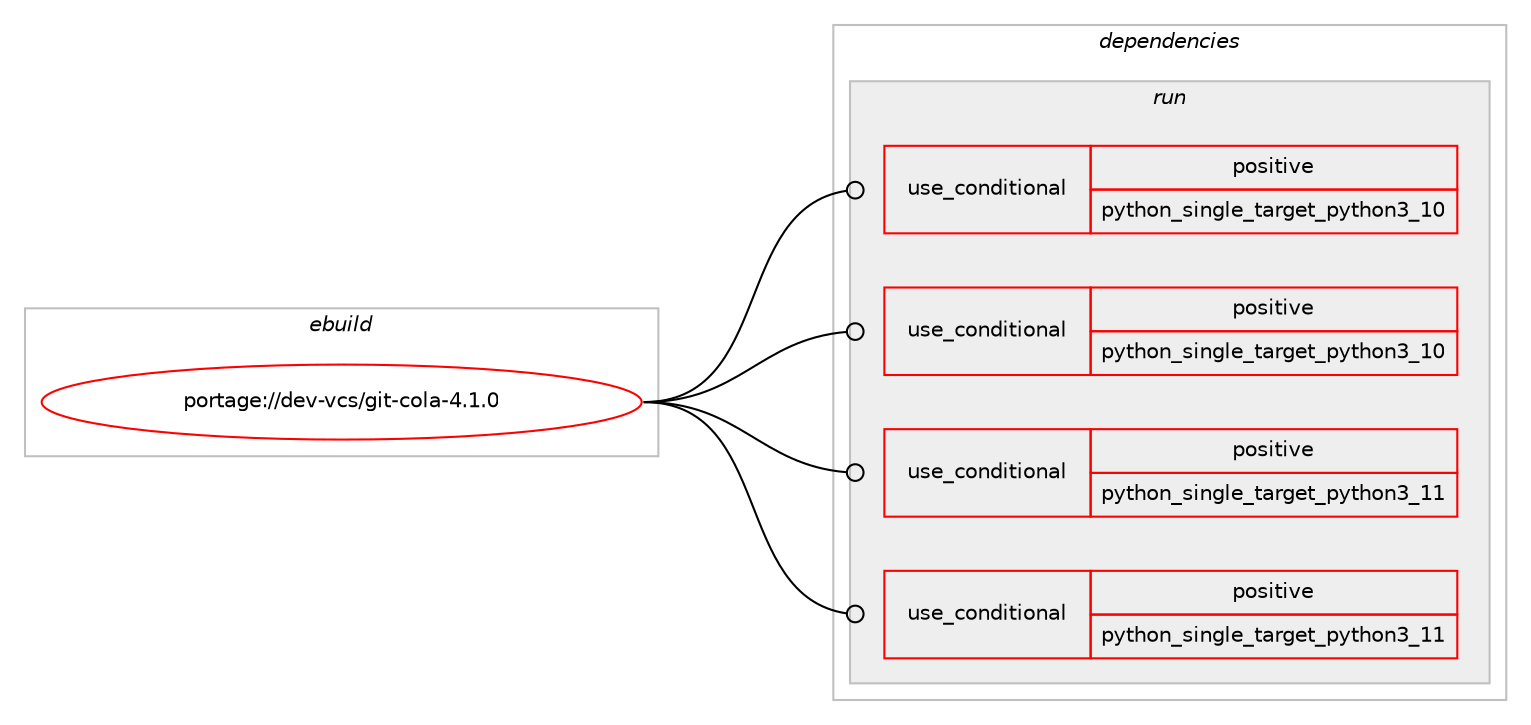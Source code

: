 digraph prolog {

# *************
# Graph options
# *************

newrank=true;
concentrate=true;
compound=true;
graph [rankdir=LR,fontname=Helvetica,fontsize=10,ranksep=1.5];#, ranksep=2.5, nodesep=0.2];
edge  [arrowhead=vee];
node  [fontname=Helvetica,fontsize=10];

# **********
# The ebuild
# **********

subgraph cluster_leftcol {
color=gray;
rank=same;
label=<<i>ebuild</i>>;
id [label="portage://dev-vcs/git-cola-4.1.0", color=red, width=4, href="../dev-vcs/git-cola-4.1.0.svg"];
}

# ****************
# The dependencies
# ****************

subgraph cluster_midcol {
color=gray;
label=<<i>dependencies</i>>;
subgraph cluster_compile {
fillcolor="#eeeeee";
style=filled;
label=<<i>compile</i>>;
}
subgraph cluster_compileandrun {
fillcolor="#eeeeee";
style=filled;
label=<<i>compile and run</i>>;
}
subgraph cluster_run {
fillcolor="#eeeeee";
style=filled;
label=<<i>run</i>>;
subgraph cond61027 {
dependency113289 [label=<<TABLE BORDER="0" CELLBORDER="1" CELLSPACING="0" CELLPADDING="4"><TR><TD ROWSPAN="3" CELLPADDING="10">use_conditional</TD></TR><TR><TD>positive</TD></TR><TR><TD>python_single_target_python3_10</TD></TR></TABLE>>, shape=none, color=red];
# *** BEGIN UNKNOWN DEPENDENCY TYPE (TODO) ***
# dependency113289 -> package_dependency(portage://dev-vcs/git-cola-4.1.0,run,no,dev-lang,python,none,[,,],[slot(3.10)],[])
# *** END UNKNOWN DEPENDENCY TYPE (TODO) ***

}
id:e -> dependency113289:w [weight=20,style="solid",arrowhead="odot"];
subgraph cond61028 {
dependency113290 [label=<<TABLE BORDER="0" CELLBORDER="1" CELLSPACING="0" CELLPADDING="4"><TR><TD ROWSPAN="3" CELLPADDING="10">use_conditional</TD></TR><TR><TD>positive</TD></TR><TR><TD>python_single_target_python3_10</TD></TR></TABLE>>, shape=none, color=red];
# *** BEGIN UNKNOWN DEPENDENCY TYPE (TODO) ***
# dependency113290 -> package_dependency(portage://dev-vcs/git-cola-4.1.0,run,no,dev-python,numpy,none,[,,],[],[use(enable(python_targets_python3_10),negative)])
# *** END UNKNOWN DEPENDENCY TYPE (TODO) ***

# *** BEGIN UNKNOWN DEPENDENCY TYPE (TODO) ***
# dependency113290 -> package_dependency(portage://dev-vcs/git-cola-4.1.0,run,no,dev-python,pygments,none,[,,],[],[use(enable(python_targets_python3_10),negative)])
# *** END UNKNOWN DEPENDENCY TYPE (TODO) ***

# *** BEGIN UNKNOWN DEPENDENCY TYPE (TODO) ***
# dependency113290 -> package_dependency(portage://dev-vcs/git-cola-4.1.0,run,no,dev-python,PyQt5,none,[,,],[],[use(enable(python_targets_python3_10),negative),use(enable(gui),none),use(enable(widgets),none)])
# *** END UNKNOWN DEPENDENCY TYPE (TODO) ***

# *** BEGIN UNKNOWN DEPENDENCY TYPE (TODO) ***
# dependency113290 -> package_dependency(portage://dev-vcs/git-cola-4.1.0,run,no,dev-python,QtPy,none,[,,],[],[use(enable(gui),none),use(enable(network),none),use(enable(python_targets_python3_10),negative)])
# *** END UNKNOWN DEPENDENCY TYPE (TODO) ***

# *** BEGIN UNKNOWN DEPENDENCY TYPE (TODO) ***
# dependency113290 -> package_dependency(portage://dev-vcs/git-cola-4.1.0,run,no,dev-python,send2trash,none,[,,],[],[use(enable(python_targets_python3_10),negative)])
# *** END UNKNOWN DEPENDENCY TYPE (TODO) ***

}
id:e -> dependency113290:w [weight=20,style="solid",arrowhead="odot"];
subgraph cond61029 {
dependency113291 [label=<<TABLE BORDER="0" CELLBORDER="1" CELLSPACING="0" CELLPADDING="4"><TR><TD ROWSPAN="3" CELLPADDING="10">use_conditional</TD></TR><TR><TD>positive</TD></TR><TR><TD>python_single_target_python3_11</TD></TR></TABLE>>, shape=none, color=red];
# *** BEGIN UNKNOWN DEPENDENCY TYPE (TODO) ***
# dependency113291 -> package_dependency(portage://dev-vcs/git-cola-4.1.0,run,no,dev-lang,python,none,[,,],[slot(3.11)],[])
# *** END UNKNOWN DEPENDENCY TYPE (TODO) ***

}
id:e -> dependency113291:w [weight=20,style="solid",arrowhead="odot"];
subgraph cond61030 {
dependency113292 [label=<<TABLE BORDER="0" CELLBORDER="1" CELLSPACING="0" CELLPADDING="4"><TR><TD ROWSPAN="3" CELLPADDING="10">use_conditional</TD></TR><TR><TD>positive</TD></TR><TR><TD>python_single_target_python3_11</TD></TR></TABLE>>, shape=none, color=red];
# *** BEGIN UNKNOWN DEPENDENCY TYPE (TODO) ***
# dependency113292 -> package_dependency(portage://dev-vcs/git-cola-4.1.0,run,no,dev-python,numpy,none,[,,],[],[use(enable(python_targets_python3_11),negative)])
# *** END UNKNOWN DEPENDENCY TYPE (TODO) ***

# *** BEGIN UNKNOWN DEPENDENCY TYPE (TODO) ***
# dependency113292 -> package_dependency(portage://dev-vcs/git-cola-4.1.0,run,no,dev-python,pygments,none,[,,],[],[use(enable(python_targets_python3_11),negative)])
# *** END UNKNOWN DEPENDENCY TYPE (TODO) ***

# *** BEGIN UNKNOWN DEPENDENCY TYPE (TODO) ***
# dependency113292 -> package_dependency(portage://dev-vcs/git-cola-4.1.0,run,no,dev-python,PyQt5,none,[,,],[],[use(enable(python_targets_python3_11),negative),use(enable(gui),none),use(enable(widgets),none)])
# *** END UNKNOWN DEPENDENCY TYPE (TODO) ***

# *** BEGIN UNKNOWN DEPENDENCY TYPE (TODO) ***
# dependency113292 -> package_dependency(portage://dev-vcs/git-cola-4.1.0,run,no,dev-python,QtPy,none,[,,],[],[use(enable(gui),none),use(enable(network),none),use(enable(python_targets_python3_11),negative)])
# *** END UNKNOWN DEPENDENCY TYPE (TODO) ***

# *** BEGIN UNKNOWN DEPENDENCY TYPE (TODO) ***
# dependency113292 -> package_dependency(portage://dev-vcs/git-cola-4.1.0,run,no,dev-python,send2trash,none,[,,],[],[use(enable(python_targets_python3_11),negative)])
# *** END UNKNOWN DEPENDENCY TYPE (TODO) ***

}
id:e -> dependency113292:w [weight=20,style="solid",arrowhead="odot"];
# *** BEGIN UNKNOWN DEPENDENCY TYPE (TODO) ***
# id -> package_dependency(portage://dev-vcs/git-cola-4.1.0,run,no,dev-vcs,git,none,[,,],[],[])
# *** END UNKNOWN DEPENDENCY TYPE (TODO) ***

}
}

# **************
# The candidates
# **************

subgraph cluster_choices {
rank=same;
color=gray;
label=<<i>candidates</i>>;

}

}
